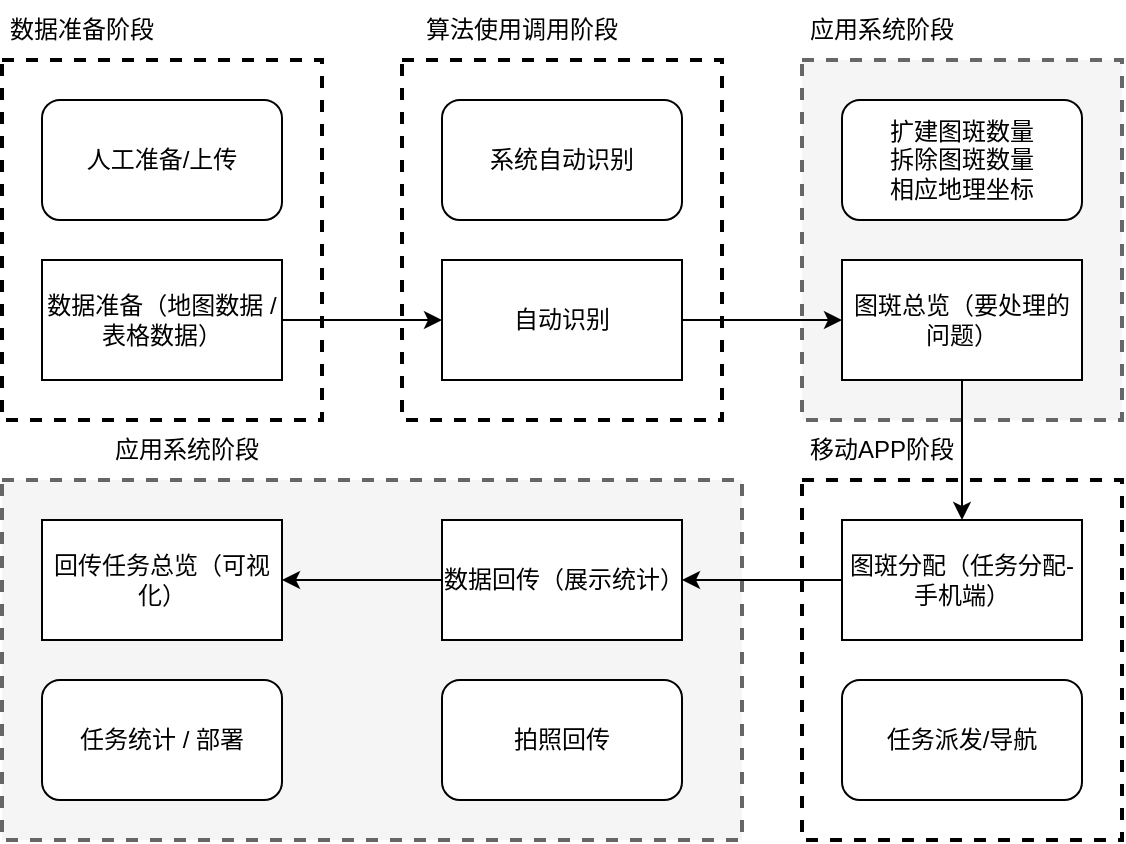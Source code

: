 <mxfile version="20.2.0" type="github">
  <diagram id="uXDhAiV_01r2xwQewa21" name="Page-1">
    <mxGraphModel dx="691" dy="522" grid="1" gridSize="10" guides="1" tooltips="1" connect="1" arrows="1" fold="1" page="1" pageScale="1" pageWidth="2339" pageHeight="3300" math="0" shadow="0">
      <root>
        <mxCell id="0" />
        <mxCell id="1" parent="0" />
        <mxCell id="HuWp3kBIm7icQoAQz1tT-27" value="" style="group" vertex="1" connectable="0" parent="1">
          <mxGeometry x="570" y="90" width="160" height="210" as="geometry" />
        </mxCell>
        <mxCell id="HuWp3kBIm7icQoAQz1tT-28" value="" style="rounded=0;whiteSpace=wrap;html=1;dashed=1;strokeWidth=2;fillColor=#f5f5f5;fontColor=#333333;strokeColor=#666666;" vertex="1" parent="HuWp3kBIm7icQoAQz1tT-27">
          <mxGeometry y="30" width="160" height="180" as="geometry" />
        </mxCell>
        <mxCell id="HuWp3kBIm7icQoAQz1tT-29" value="应用系统阶段" style="text;html=1;strokeColor=none;fillColor=none;align=center;verticalAlign=middle;whiteSpace=wrap;rounded=0;dashed=1;" vertex="1" parent="HuWp3kBIm7icQoAQz1tT-27">
          <mxGeometry width="80" height="30" as="geometry" />
        </mxCell>
        <mxCell id="HuWp3kBIm7icQoAQz1tT-34" value="" style="group" vertex="1" connectable="0" parent="1">
          <mxGeometry x="170" y="300" width="370" height="210" as="geometry" />
        </mxCell>
        <mxCell id="HuWp3kBIm7icQoAQz1tT-35" value="" style="rounded=0;whiteSpace=wrap;html=1;dashed=1;strokeWidth=2;fillColor=#f5f5f5;strokeColor=#666666;fontColor=#333333;" vertex="1" parent="HuWp3kBIm7icQoAQz1tT-34">
          <mxGeometry y="30" width="370" height="180" as="geometry" />
        </mxCell>
        <mxCell id="HuWp3kBIm7icQoAQz1tT-36" value="应用系统阶段" style="text;html=1;strokeColor=none;fillColor=none;align=center;verticalAlign=middle;whiteSpace=wrap;rounded=0;dashed=1;" vertex="1" parent="HuWp3kBIm7icQoAQz1tT-34">
          <mxGeometry width="185" height="30" as="geometry" />
        </mxCell>
        <mxCell id="HuWp3kBIm7icQoAQz1tT-4" value="" style="edgeStyle=orthogonalEdgeStyle;rounded=0;orthogonalLoop=1;jettySize=auto;html=1;" edge="1" parent="1" source="HuWp3kBIm7icQoAQz1tT-2" target="HuWp3kBIm7icQoAQz1tT-3">
          <mxGeometry relative="1" as="geometry" />
        </mxCell>
        <mxCell id="HuWp3kBIm7icQoAQz1tT-2" value="数据准备（地图数据 / 表格数据）" style="rounded=0;whiteSpace=wrap;html=1;" vertex="1" parent="1">
          <mxGeometry x="190" y="220" width="120" height="60" as="geometry" />
        </mxCell>
        <mxCell id="HuWp3kBIm7icQoAQz1tT-6" value="" style="edgeStyle=orthogonalEdgeStyle;rounded=0;orthogonalLoop=1;jettySize=auto;html=1;" edge="1" parent="1" source="HuWp3kBIm7icQoAQz1tT-3" target="HuWp3kBIm7icQoAQz1tT-5">
          <mxGeometry relative="1" as="geometry" />
        </mxCell>
        <mxCell id="HuWp3kBIm7icQoAQz1tT-3" value="自动识别" style="whiteSpace=wrap;html=1;rounded=0;" vertex="1" parent="1">
          <mxGeometry x="390" y="220" width="120" height="60" as="geometry" />
        </mxCell>
        <mxCell id="HuWp3kBIm7icQoAQz1tT-8" value="" style="edgeStyle=orthogonalEdgeStyle;rounded=0;orthogonalLoop=1;jettySize=auto;html=1;" edge="1" parent="1" source="HuWp3kBIm7icQoAQz1tT-5" target="HuWp3kBIm7icQoAQz1tT-7">
          <mxGeometry relative="1" as="geometry" />
        </mxCell>
        <mxCell id="HuWp3kBIm7icQoAQz1tT-5" value="图斑总览（要处理的问题）" style="whiteSpace=wrap;html=1;rounded=0;" vertex="1" parent="1">
          <mxGeometry x="590" y="220" width="120" height="60" as="geometry" />
        </mxCell>
        <mxCell id="HuWp3kBIm7icQoAQz1tT-10" value="" style="edgeStyle=orthogonalEdgeStyle;rounded=0;orthogonalLoop=1;jettySize=auto;html=1;" edge="1" parent="1" source="HuWp3kBIm7icQoAQz1tT-7" target="HuWp3kBIm7icQoAQz1tT-9">
          <mxGeometry relative="1" as="geometry" />
        </mxCell>
        <mxCell id="HuWp3kBIm7icQoAQz1tT-7" value="图斑分配（任务分配-手机端）" style="whiteSpace=wrap;html=1;rounded=0;" vertex="1" parent="1">
          <mxGeometry x="590" y="350" width="120" height="60" as="geometry" />
        </mxCell>
        <mxCell id="HuWp3kBIm7icQoAQz1tT-12" value="" style="edgeStyle=orthogonalEdgeStyle;rounded=0;orthogonalLoop=1;jettySize=auto;html=1;" edge="1" parent="1" source="HuWp3kBIm7icQoAQz1tT-9" target="HuWp3kBIm7icQoAQz1tT-11">
          <mxGeometry relative="1" as="geometry" />
        </mxCell>
        <mxCell id="HuWp3kBIm7icQoAQz1tT-9" value="数据回传（展示统计）" style="whiteSpace=wrap;html=1;rounded=0;" vertex="1" parent="1">
          <mxGeometry x="390" y="350" width="120" height="60" as="geometry" />
        </mxCell>
        <mxCell id="HuWp3kBIm7icQoAQz1tT-11" value="回传任务总览（可视化）" style="whiteSpace=wrap;html=1;rounded=0;" vertex="1" parent="1">
          <mxGeometry x="190" y="350" width="120" height="60" as="geometry" />
        </mxCell>
        <mxCell id="HuWp3kBIm7icQoAQz1tT-13" value="人工准备/上传" style="rounded=1;whiteSpace=wrap;html=1;" vertex="1" parent="1">
          <mxGeometry x="190" y="140" width="120" height="60" as="geometry" />
        </mxCell>
        <mxCell id="HuWp3kBIm7icQoAQz1tT-14" value="系统自动识别" style="rounded=1;whiteSpace=wrap;html=1;" vertex="1" parent="1">
          <mxGeometry x="390" y="140" width="120" height="60" as="geometry" />
        </mxCell>
        <mxCell id="HuWp3kBIm7icQoAQz1tT-15" value="扩建图斑数量&lt;br&gt;拆除图斑数量&lt;br&gt;相应地理坐标" style="rounded=1;whiteSpace=wrap;html=1;" vertex="1" parent="1">
          <mxGeometry x="590" y="140" width="120" height="60" as="geometry" />
        </mxCell>
        <mxCell id="HuWp3kBIm7icQoAQz1tT-16" value="任务派发/导航" style="rounded=1;whiteSpace=wrap;html=1;" vertex="1" parent="1">
          <mxGeometry x="590" y="430" width="120" height="60" as="geometry" />
        </mxCell>
        <mxCell id="HuWp3kBIm7icQoAQz1tT-17" value="拍照回传" style="rounded=1;whiteSpace=wrap;html=1;" vertex="1" parent="1">
          <mxGeometry x="390" y="430" width="120" height="60" as="geometry" />
        </mxCell>
        <mxCell id="HuWp3kBIm7icQoAQz1tT-18" value="任务统计 / 部署" style="rounded=1;whiteSpace=wrap;html=1;" vertex="1" parent="1">
          <mxGeometry x="190" y="430" width="120" height="60" as="geometry" />
        </mxCell>
        <mxCell id="HuWp3kBIm7icQoAQz1tT-22" value="" style="group" vertex="1" connectable="0" parent="1">
          <mxGeometry x="170" y="90" width="160" height="210" as="geometry" />
        </mxCell>
        <mxCell id="HuWp3kBIm7icQoAQz1tT-20" value="" style="rounded=0;whiteSpace=wrap;html=1;dashed=1;strokeWidth=2;fillColor=none;" vertex="1" parent="HuWp3kBIm7icQoAQz1tT-22">
          <mxGeometry y="30" width="160" height="180" as="geometry" />
        </mxCell>
        <mxCell id="HuWp3kBIm7icQoAQz1tT-21" value="数据准备阶段" style="text;html=1;strokeColor=none;fillColor=none;align=center;verticalAlign=middle;whiteSpace=wrap;rounded=0;dashed=1;" vertex="1" parent="HuWp3kBIm7icQoAQz1tT-22">
          <mxGeometry width="80" height="30" as="geometry" />
        </mxCell>
        <mxCell id="HuWp3kBIm7icQoAQz1tT-23" value="" style="group" vertex="1" connectable="0" parent="1">
          <mxGeometry x="370" y="90" width="160" height="210" as="geometry" />
        </mxCell>
        <mxCell id="HuWp3kBIm7icQoAQz1tT-24" value="" style="rounded=0;whiteSpace=wrap;html=1;dashed=1;strokeWidth=2;fillColor=none;" vertex="1" parent="HuWp3kBIm7icQoAQz1tT-23">
          <mxGeometry y="30" width="160" height="180" as="geometry" />
        </mxCell>
        <mxCell id="HuWp3kBIm7icQoAQz1tT-25" value="算法使用调用阶段" style="text;html=1;strokeColor=none;fillColor=none;align=center;verticalAlign=middle;whiteSpace=wrap;rounded=0;dashed=1;" vertex="1" parent="HuWp3kBIm7icQoAQz1tT-23">
          <mxGeometry width="120" height="30" as="geometry" />
        </mxCell>
        <mxCell id="HuWp3kBIm7icQoAQz1tT-30" value="" style="group" vertex="1" connectable="0" parent="1">
          <mxGeometry x="570" y="300" width="160" height="210" as="geometry" />
        </mxCell>
        <mxCell id="HuWp3kBIm7icQoAQz1tT-31" value="" style="rounded=0;whiteSpace=wrap;html=1;dashed=1;strokeWidth=2;fillColor=none;" vertex="1" parent="HuWp3kBIm7icQoAQz1tT-30">
          <mxGeometry y="30" width="160" height="180" as="geometry" />
        </mxCell>
        <mxCell id="HuWp3kBIm7icQoAQz1tT-32" value="移动APP阶段" style="text;html=1;strokeColor=none;fillColor=none;align=center;verticalAlign=middle;whiteSpace=wrap;rounded=0;dashed=1;" vertex="1" parent="HuWp3kBIm7icQoAQz1tT-30">
          <mxGeometry width="80" height="30" as="geometry" />
        </mxCell>
      </root>
    </mxGraphModel>
  </diagram>
</mxfile>
